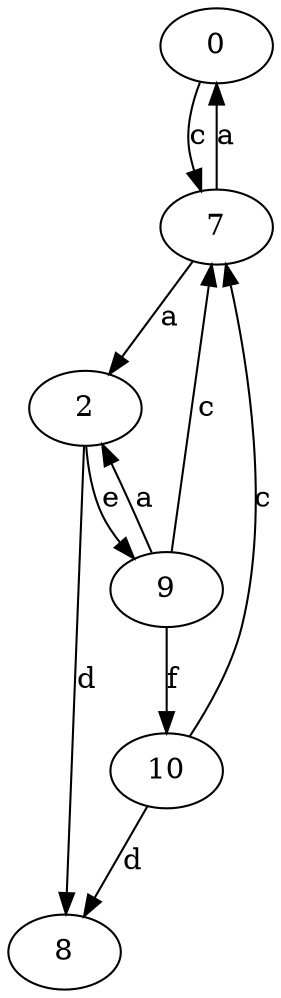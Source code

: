 strict digraph  {
0;
2;
7;
8;
9;
10;
0 -> 7  [label=c];
2 -> 8  [label=d];
2 -> 9  [label=e];
7 -> 0  [label=a];
7 -> 2  [label=a];
9 -> 2  [label=a];
9 -> 7  [label=c];
9 -> 10  [label=f];
10 -> 7  [label=c];
10 -> 8  [label=d];
}
